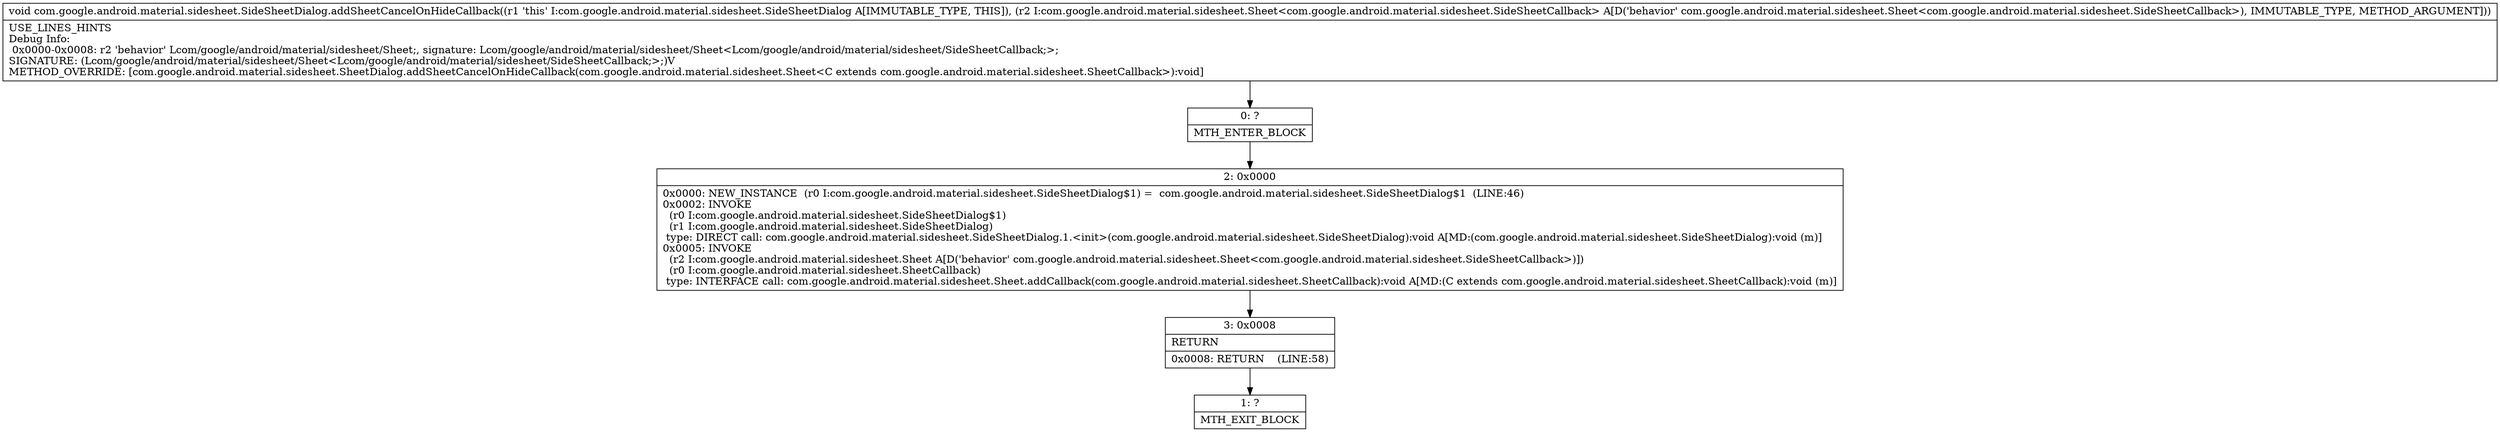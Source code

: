 digraph "CFG forcom.google.android.material.sidesheet.SideSheetDialog.addSheetCancelOnHideCallback(Lcom\/google\/android\/material\/sidesheet\/Sheet;)V" {
Node_0 [shape=record,label="{0\:\ ?|MTH_ENTER_BLOCK\l}"];
Node_2 [shape=record,label="{2\:\ 0x0000|0x0000: NEW_INSTANCE  (r0 I:com.google.android.material.sidesheet.SideSheetDialog$1) =  com.google.android.material.sidesheet.SideSheetDialog$1  (LINE:46)\l0x0002: INVOKE  \l  (r0 I:com.google.android.material.sidesheet.SideSheetDialog$1)\l  (r1 I:com.google.android.material.sidesheet.SideSheetDialog)\l type: DIRECT call: com.google.android.material.sidesheet.SideSheetDialog.1.\<init\>(com.google.android.material.sidesheet.SideSheetDialog):void A[MD:(com.google.android.material.sidesheet.SideSheetDialog):void (m)]\l0x0005: INVOKE  \l  (r2 I:com.google.android.material.sidesheet.Sheet A[D('behavior' com.google.android.material.sidesheet.Sheet\<com.google.android.material.sidesheet.SideSheetCallback\>)])\l  (r0 I:com.google.android.material.sidesheet.SheetCallback)\l type: INTERFACE call: com.google.android.material.sidesheet.Sheet.addCallback(com.google.android.material.sidesheet.SheetCallback):void A[MD:(C extends com.google.android.material.sidesheet.SheetCallback):void (m)]\l}"];
Node_3 [shape=record,label="{3\:\ 0x0008|RETURN\l|0x0008: RETURN    (LINE:58)\l}"];
Node_1 [shape=record,label="{1\:\ ?|MTH_EXIT_BLOCK\l}"];
MethodNode[shape=record,label="{void com.google.android.material.sidesheet.SideSheetDialog.addSheetCancelOnHideCallback((r1 'this' I:com.google.android.material.sidesheet.SideSheetDialog A[IMMUTABLE_TYPE, THIS]), (r2 I:com.google.android.material.sidesheet.Sheet\<com.google.android.material.sidesheet.SideSheetCallback\> A[D('behavior' com.google.android.material.sidesheet.Sheet\<com.google.android.material.sidesheet.SideSheetCallback\>), IMMUTABLE_TYPE, METHOD_ARGUMENT]))  | USE_LINES_HINTS\lDebug Info:\l  0x0000\-0x0008: r2 'behavior' Lcom\/google\/android\/material\/sidesheet\/Sheet;, signature: Lcom\/google\/android\/material\/sidesheet\/Sheet\<Lcom\/google\/android\/material\/sidesheet\/SideSheetCallback;\>;\lSIGNATURE: (Lcom\/google\/android\/material\/sidesheet\/Sheet\<Lcom\/google\/android\/material\/sidesheet\/SideSheetCallback;\>;)V\lMETHOD_OVERRIDE: [com.google.android.material.sidesheet.SheetDialog.addSheetCancelOnHideCallback(com.google.android.material.sidesheet.Sheet\<C extends com.google.android.material.sidesheet.SheetCallback\>):void]\l}"];
MethodNode -> Node_0;Node_0 -> Node_2;
Node_2 -> Node_3;
Node_3 -> Node_1;
}

